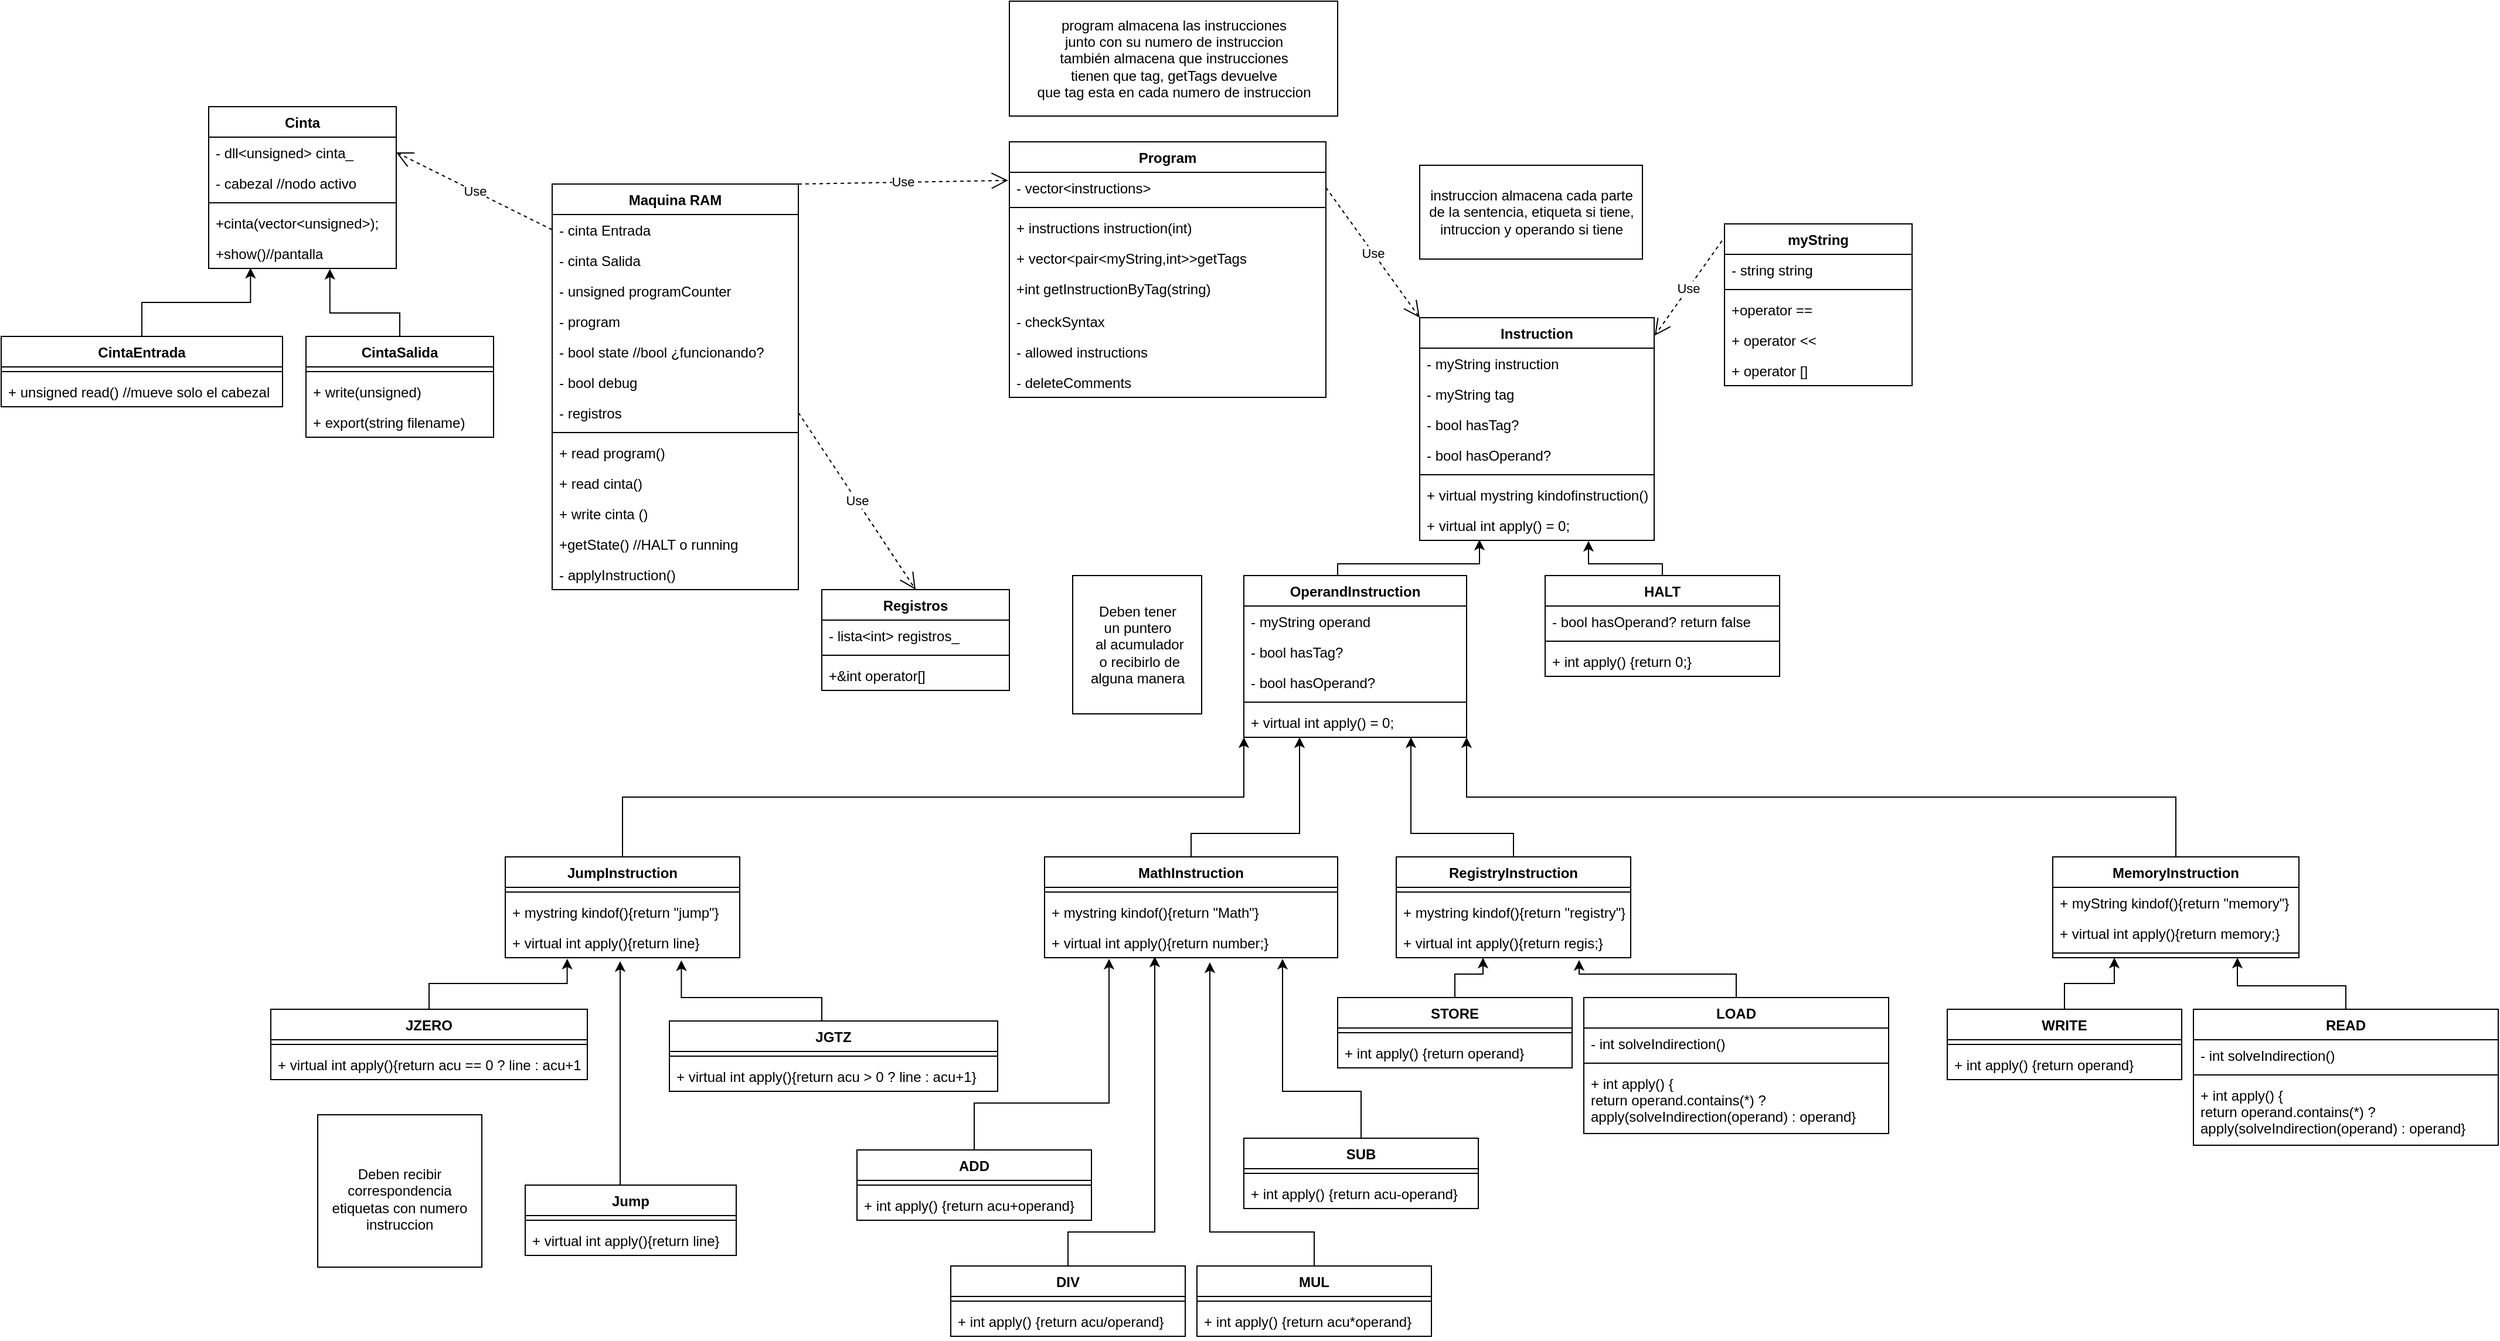 <mxfile version="14.4.4" type="device"><diagram id="VmJ-v1VBQFGE7ESYJgZe" name="Page-1"><mxGraphModel dx="2249" dy="762" grid="1" gridSize="10" guides="1" tooltips="1" connect="1" arrows="1" fold="1" page="1" pageScale="1" pageWidth="827" pageHeight="1169" math="0" shadow="0"><root><mxCell id="0"/><mxCell id="1" parent="0"/><mxCell id="ZTq84ojegTMUsl_GSuTf-1" value="Cinta" style="swimlane;fontStyle=1;align=center;verticalAlign=top;childLayout=stackLayout;horizontal=1;startSize=26;horizontalStack=0;resizeParent=1;resizeParentMax=0;resizeLast=0;collapsible=1;marginBottom=0;" parent="1" vertex="1"><mxGeometry x="-513" y="180" width="160" height="138" as="geometry"/></mxCell><mxCell id="ZTq84ojegTMUsl_GSuTf-2" value="- dll&lt;unsigned&gt; cinta_" style="text;strokeColor=none;fillColor=none;align=left;verticalAlign=top;spacingLeft=4;spacingRight=4;overflow=hidden;rotatable=0;points=[[0,0.5],[1,0.5]];portConstraint=eastwest;" parent="ZTq84ojegTMUsl_GSuTf-1" vertex="1"><mxGeometry y="26" width="160" height="26" as="geometry"/></mxCell><mxCell id="68MDmbTXKNe64ajAOHXz-11" value="- cabezal //nodo activo" style="text;strokeColor=none;fillColor=none;align=left;verticalAlign=top;spacingLeft=4;spacingRight=4;overflow=hidden;rotatable=0;points=[[0,0.5],[1,0.5]];portConstraint=eastwest;" parent="ZTq84ojegTMUsl_GSuTf-1" vertex="1"><mxGeometry y="52" width="160" height="26" as="geometry"/></mxCell><mxCell id="ZTq84ojegTMUsl_GSuTf-3" value="" style="line;strokeWidth=1;fillColor=none;align=left;verticalAlign=middle;spacingTop=-1;spacingLeft=3;spacingRight=3;rotatable=0;labelPosition=right;points=[];portConstraint=eastwest;" parent="ZTq84ojegTMUsl_GSuTf-1" vertex="1"><mxGeometry y="78" width="160" height="8" as="geometry"/></mxCell><mxCell id="ZTq84ojegTMUsl_GSuTf-4" value="+cinta(vector&lt;unsigned&gt;);" style="text;strokeColor=none;fillColor=none;align=left;verticalAlign=top;spacingLeft=4;spacingRight=4;overflow=hidden;rotatable=0;points=[[0,0.5],[1,0.5]];portConstraint=eastwest;" parent="ZTq84ojegTMUsl_GSuTf-1" vertex="1"><mxGeometry y="86" width="160" height="26" as="geometry"/></mxCell><mxCell id="68MDmbTXKNe64ajAOHXz-12" value="+show()//pantalla" style="text;strokeColor=none;fillColor=none;align=left;verticalAlign=top;spacingLeft=4;spacingRight=4;overflow=hidden;rotatable=0;points=[[0,0.5],[1,0.5]];portConstraint=eastwest;fontStyle=0" parent="ZTq84ojegTMUsl_GSuTf-1" vertex="1"><mxGeometry y="112" width="160" height="26" as="geometry"/></mxCell><mxCell id="ZTq84ojegTMUsl_GSuTf-5" value="Maquina RAM" style="swimlane;fontStyle=1;align=center;verticalAlign=top;childLayout=stackLayout;horizontal=1;startSize=26;horizontalStack=0;resizeParent=1;resizeParentMax=0;resizeLast=0;collapsible=1;marginBottom=0;" parent="1" vertex="1"><mxGeometry x="-220" y="246" width="210" height="346" as="geometry"/></mxCell><mxCell id="ZTq84ojegTMUsl_GSuTf-6" value="- cinta Entrada" style="text;strokeColor=none;fillColor=none;align=left;verticalAlign=top;spacingLeft=4;spacingRight=4;overflow=hidden;rotatable=0;points=[[0,0.5],[1,0.5]];portConstraint=eastwest;" parent="ZTq84ojegTMUsl_GSuTf-5" vertex="1"><mxGeometry y="26" width="210" height="26" as="geometry"/></mxCell><mxCell id="ZTq84ojegTMUsl_GSuTf-24" value="- cinta Salida" style="text;strokeColor=none;fillColor=none;align=left;verticalAlign=top;spacingLeft=4;spacingRight=4;overflow=hidden;rotatable=0;points=[[0,0.5],[1,0.5]];portConstraint=eastwest;" parent="ZTq84ojegTMUsl_GSuTf-5" vertex="1"><mxGeometry y="52" width="210" height="26" as="geometry"/></mxCell><mxCell id="ZTq84ojegTMUsl_GSuTf-23" value="- unsigned programCounter" style="text;strokeColor=none;fillColor=none;align=left;verticalAlign=top;spacingLeft=4;spacingRight=4;overflow=hidden;rotatable=0;points=[[0,0.5],[1,0.5]];portConstraint=eastwest;" parent="ZTq84ojegTMUsl_GSuTf-5" vertex="1"><mxGeometry y="78" width="210" height="26" as="geometry"/></mxCell><mxCell id="ZTq84ojegTMUsl_GSuTf-58" value="- program" style="text;strokeColor=none;fillColor=none;align=left;verticalAlign=top;spacingLeft=4;spacingRight=4;overflow=hidden;rotatable=0;points=[[0,0.5],[1,0.5]];portConstraint=eastwest;" parent="ZTq84ojegTMUsl_GSuTf-5" vertex="1"><mxGeometry y="104" width="210" height="26" as="geometry"/></mxCell><mxCell id="ZTq84ojegTMUsl_GSuTf-25" value="- bool state //bool ¿funcionando?" style="text;strokeColor=none;fillColor=none;align=left;verticalAlign=top;spacingLeft=4;spacingRight=4;overflow=hidden;rotatable=0;points=[[0,0.5],[1,0.5]];portConstraint=eastwest;" parent="ZTq84ojegTMUsl_GSuTf-5" vertex="1"><mxGeometry y="130" width="210" height="26" as="geometry"/></mxCell><mxCell id="ZTq84ojegTMUsl_GSuTf-62" value="- bool debug" style="text;strokeColor=none;fillColor=none;align=left;verticalAlign=top;spacingLeft=4;spacingRight=4;overflow=hidden;rotatable=0;points=[[0,0.5],[1,0.5]];portConstraint=eastwest;" parent="ZTq84ojegTMUsl_GSuTf-5" vertex="1"><mxGeometry y="156" width="210" height="26" as="geometry"/></mxCell><mxCell id="ZTq84ojegTMUsl_GSuTf-64" value="- registros" style="text;strokeColor=none;fillColor=none;align=left;verticalAlign=top;spacingLeft=4;spacingRight=4;overflow=hidden;rotatable=0;points=[[0,0.5],[1,0.5]];portConstraint=eastwest;" parent="ZTq84ojegTMUsl_GSuTf-5" vertex="1"><mxGeometry y="182" width="210" height="26" as="geometry"/></mxCell><mxCell id="ZTq84ojegTMUsl_GSuTf-7" value="" style="line;strokeWidth=1;fillColor=none;align=left;verticalAlign=middle;spacingTop=-1;spacingLeft=3;spacingRight=3;rotatable=0;labelPosition=right;points=[];portConstraint=eastwest;" parent="ZTq84ojegTMUsl_GSuTf-5" vertex="1"><mxGeometry y="208" width="210" height="8" as="geometry"/></mxCell><mxCell id="ZTq84ojegTMUsl_GSuTf-8" value="+ read program()" style="text;strokeColor=none;fillColor=none;align=left;verticalAlign=top;spacingLeft=4;spacingRight=4;overflow=hidden;rotatable=0;points=[[0,0.5],[1,0.5]];portConstraint=eastwest;" parent="ZTq84ojegTMUsl_GSuTf-5" vertex="1"><mxGeometry y="216" width="210" height="26" as="geometry"/></mxCell><mxCell id="ZTq84ojegTMUsl_GSuTf-60" value="+ read cinta()" style="text;strokeColor=none;fillColor=none;align=left;verticalAlign=top;spacingLeft=4;spacingRight=4;overflow=hidden;rotatable=0;points=[[0,0.5],[1,0.5]];portConstraint=eastwest;" parent="ZTq84ojegTMUsl_GSuTf-5" vertex="1"><mxGeometry y="242" width="210" height="26" as="geometry"/></mxCell><mxCell id="ZTq84ojegTMUsl_GSuTf-59" value="+ write cinta ()" style="text;strokeColor=none;fillColor=none;align=left;verticalAlign=top;spacingLeft=4;spacingRight=4;overflow=hidden;rotatable=0;points=[[0,0.5],[1,0.5]];portConstraint=eastwest;" parent="ZTq84ojegTMUsl_GSuTf-5" vertex="1"><mxGeometry y="268" width="210" height="26" as="geometry"/></mxCell><mxCell id="ZTq84ojegTMUsl_GSuTf-61" value="+getState() //HALT o running" style="text;strokeColor=none;fillColor=none;align=left;verticalAlign=top;spacingLeft=4;spacingRight=4;overflow=hidden;rotatable=0;points=[[0,0.5],[1,0.5]];portConstraint=eastwest;" parent="ZTq84ojegTMUsl_GSuTf-5" vertex="1"><mxGeometry y="294" width="210" height="26" as="geometry"/></mxCell><mxCell id="ZTq84ojegTMUsl_GSuTf-69" value="- applyInstruction()" style="text;strokeColor=none;fillColor=none;align=left;verticalAlign=top;spacingLeft=4;spacingRight=4;overflow=hidden;rotatable=0;points=[[0,0.5],[1,0.5]];portConstraint=eastwest;" parent="ZTq84ojegTMUsl_GSuTf-5" vertex="1"><mxGeometry y="320" width="210" height="26" as="geometry"/></mxCell><mxCell id="ZTq84ojegTMUsl_GSuTf-21" value="Use" style="endArrow=open;endSize=12;dashed=1;html=1;exitX=0;exitY=0.5;exitDx=0;exitDy=0;entryX=1;entryY=0.5;entryDx=0;entryDy=0;" parent="1" source="ZTq84ojegTMUsl_GSuTf-6" target="ZTq84ojegTMUsl_GSuTf-2" edge="1"><mxGeometry width="160" relative="1" as="geometry"><mxPoint x="280" y="240" as="sourcePoint"/><mxPoint x="440" y="240" as="targetPoint"/></mxGeometry></mxCell><mxCell id="ZTq84ojegTMUsl_GSuTf-32" value="Program" style="swimlane;fontStyle=1;align=center;verticalAlign=top;childLayout=stackLayout;horizontal=1;startSize=26;horizontalStack=0;resizeParent=1;resizeParentMax=0;resizeLast=0;collapsible=1;marginBottom=0;" parent="1" vertex="1"><mxGeometry x="170" y="210" width="270" height="218" as="geometry"/></mxCell><mxCell id="ZTq84ojegTMUsl_GSuTf-33" value="- vector&lt;instructions&gt;" style="text;strokeColor=none;fillColor=none;align=left;verticalAlign=top;spacingLeft=4;spacingRight=4;overflow=hidden;rotatable=0;points=[[0,0.5],[1,0.5]];portConstraint=eastwest;" parent="ZTq84ojegTMUsl_GSuTf-32" vertex="1"><mxGeometry y="26" width="270" height="26" as="geometry"/></mxCell><mxCell id="ZTq84ojegTMUsl_GSuTf-34" value="" style="line;strokeWidth=1;fillColor=none;align=left;verticalAlign=middle;spacingTop=-1;spacingLeft=3;spacingRight=3;rotatable=0;labelPosition=right;points=[];portConstraint=eastwest;" parent="ZTq84ojegTMUsl_GSuTf-32" vertex="1"><mxGeometry y="52" width="270" height="8" as="geometry"/></mxCell><mxCell id="ZTq84ojegTMUsl_GSuTf-35" value="+ instructions instruction(int)" style="text;strokeColor=none;fillColor=none;align=left;verticalAlign=top;spacingLeft=4;spacingRight=4;overflow=hidden;rotatable=0;points=[[0,0.5],[1,0.5]];portConstraint=eastwest;" parent="ZTq84ojegTMUsl_GSuTf-32" vertex="1"><mxGeometry y="60" width="270" height="26" as="geometry"/></mxCell><mxCell id="ZTq84ojegTMUsl_GSuTf-50" value="+ vector&lt;pair&lt;myString,int&gt;&gt;getTags" style="text;strokeColor=none;fillColor=none;align=left;verticalAlign=top;spacingLeft=4;spacingRight=4;overflow=hidden;rotatable=0;points=[[0,0.5],[1,0.5]];portConstraint=eastwest;" parent="ZTq84ojegTMUsl_GSuTf-32" vertex="1"><mxGeometry y="86" width="270" height="26" as="geometry"/></mxCell><mxCell id="ZTq84ojegTMUsl_GSuTf-70" value="+int getInstructionByTag(string) " style="text;strokeColor=none;fillColor=none;align=left;verticalAlign=top;spacingLeft=4;spacingRight=4;overflow=hidden;rotatable=0;points=[[0,0.5],[1,0.5]];portConstraint=eastwest;" parent="ZTq84ojegTMUsl_GSuTf-32" vertex="1"><mxGeometry y="112" width="270" height="28" as="geometry"/></mxCell><mxCell id="ZTq84ojegTMUsl_GSuTf-45" value="- checkSyntax" style="text;strokeColor=none;fillColor=none;align=left;verticalAlign=top;spacingLeft=4;spacingRight=4;overflow=hidden;rotatable=0;points=[[0,0.5],[1,0.5]];portConstraint=eastwest;" parent="ZTq84ojegTMUsl_GSuTf-32" vertex="1"><mxGeometry y="140" width="270" height="26" as="geometry"/></mxCell><mxCell id="ZTq84ojegTMUsl_GSuTf-63" value="- allowed instructions" style="text;strokeColor=none;fillColor=none;align=left;verticalAlign=top;spacingLeft=4;spacingRight=4;overflow=hidden;rotatable=0;points=[[0,0.5],[1,0.5]];portConstraint=eastwest;" parent="ZTq84ojegTMUsl_GSuTf-32" vertex="1"><mxGeometry y="166" width="270" height="26" as="geometry"/></mxCell><mxCell id="ZTq84ojegTMUsl_GSuTf-41" value="- deleteComments" style="text;strokeColor=none;fillColor=none;align=left;verticalAlign=top;spacingLeft=4;spacingRight=4;overflow=hidden;rotatable=0;points=[[0,0.5],[1,0.5]];portConstraint=eastwest;" parent="ZTq84ojegTMUsl_GSuTf-32" vertex="1"><mxGeometry y="192" width="270" height="26" as="geometry"/></mxCell><mxCell id="ZTq84ojegTMUsl_GSuTf-40" value="Use" style="endArrow=open;endSize=12;dashed=1;html=1;exitX=1;exitY=0;exitDx=0;exitDy=0;entryX=-0.004;entryY=0.151;entryDx=0;entryDy=0;entryPerimeter=0;" parent="1" source="ZTq84ojegTMUsl_GSuTf-5" target="ZTq84ojegTMUsl_GSuTf-32" edge="1"><mxGeometry width="160" relative="1" as="geometry"><mxPoint x="50" y="250" as="sourcePoint"/><mxPoint x="140" y="143" as="targetPoint"/></mxGeometry></mxCell><mxCell id="ZTq84ojegTMUsl_GSuTf-42" value="Instruction" style="swimlane;fontStyle=1;align=center;verticalAlign=top;childLayout=stackLayout;horizontal=1;startSize=26;horizontalStack=0;resizeParent=1;resizeParentMax=0;resizeLast=0;collapsible=1;marginBottom=0;" parent="1" vertex="1"><mxGeometry x="520" y="360" width="200" height="190" as="geometry"/></mxCell><mxCell id="ZTq84ojegTMUsl_GSuTf-43" value="- myString instruction" style="text;strokeColor=none;fillColor=none;align=left;verticalAlign=top;spacingLeft=4;spacingRight=4;overflow=hidden;rotatable=0;points=[[0,0.5],[1,0.5]];portConstraint=eastwest;" parent="ZTq84ojegTMUsl_GSuTf-42" vertex="1"><mxGeometry y="26" width="200" height="26" as="geometry"/></mxCell><mxCell id="WGZBDSnSI8KB5T8hf3RQ-3" value="- myString tag" style="text;strokeColor=none;fillColor=none;align=left;verticalAlign=top;spacingLeft=4;spacingRight=4;overflow=hidden;rotatable=0;points=[[0,0.5],[1,0.5]];portConstraint=eastwest;" parent="ZTq84ojegTMUsl_GSuTf-42" vertex="1"><mxGeometry y="52" width="200" height="26" as="geometry"/></mxCell><mxCell id="ZTq84ojegTMUsl_GSuTf-46" value="- bool hasTag?" style="text;strokeColor=none;fillColor=none;align=left;verticalAlign=top;spacingLeft=4;spacingRight=4;overflow=hidden;rotatable=0;points=[[0,0.5],[1,0.5]];portConstraint=eastwest;" parent="ZTq84ojegTMUsl_GSuTf-42" vertex="1"><mxGeometry y="78" width="200" height="26" as="geometry"/></mxCell><mxCell id="WGZBDSnSI8KB5T8hf3RQ-1" value="- bool hasOperand?" style="text;strokeColor=none;fillColor=none;align=left;verticalAlign=top;spacingLeft=4;spacingRight=4;overflow=hidden;rotatable=0;points=[[0,0.5],[1,0.5]];portConstraint=eastwest;" parent="ZTq84ojegTMUsl_GSuTf-42" vertex="1"><mxGeometry y="104" width="200" height="26" as="geometry"/></mxCell><mxCell id="ZTq84ojegTMUsl_GSuTf-44" value="" style="line;strokeWidth=1;fillColor=none;align=left;verticalAlign=middle;spacingTop=-1;spacingLeft=3;spacingRight=3;rotatable=0;labelPosition=right;points=[];portConstraint=eastwest;" parent="ZTq84ojegTMUsl_GSuTf-42" vertex="1"><mxGeometry y="130" width="200" height="8" as="geometry"/></mxCell><mxCell id="gRo3ffaqhTChz26sg7a2-43" value="+ virtual mystring kindofinstruction() = 0;" style="text;strokeColor=none;fillColor=none;align=left;verticalAlign=top;spacingLeft=4;spacingRight=4;overflow=hidden;rotatable=0;points=[[0,0.5],[1,0.5]];portConstraint=eastwest;" parent="ZTq84ojegTMUsl_GSuTf-42" vertex="1"><mxGeometry y="138" width="200" height="26" as="geometry"/></mxCell><mxCell id="gRo3ffaqhTChz26sg7a2-68" value="+ virtual int apply() = 0;" style="text;strokeColor=none;fillColor=none;align=left;verticalAlign=top;spacingLeft=4;spacingRight=4;overflow=hidden;rotatable=0;points=[[0,0.5],[1,0.5]];portConstraint=eastwest;" parent="ZTq84ojegTMUsl_GSuTf-42" vertex="1"><mxGeometry y="164" width="200" height="26" as="geometry"/></mxCell><mxCell id="ZTq84ojegTMUsl_GSuTf-49" value="&lt;div&gt;instruccion almacena cada parte&lt;/div&gt;&lt;div&gt;de la sentencia, etiqueta si tiene,&lt;/div&gt;&lt;div&gt;intruccion y operando si tiene&lt;/div&gt;" style="html=1;" parent="1" vertex="1"><mxGeometry x="520" y="230" width="190" height="80" as="geometry"/></mxCell><mxCell id="ZTq84ojegTMUsl_GSuTf-51" value="myString" style="swimlane;fontStyle=1;align=center;verticalAlign=top;childLayout=stackLayout;horizontal=1;startSize=26;horizontalStack=0;resizeParent=1;resizeParentMax=0;resizeLast=0;collapsible=1;marginBottom=0;" parent="1" vertex="1"><mxGeometry x="780" y="280" width="160" height="138" as="geometry"/></mxCell><mxCell id="ZTq84ojegTMUsl_GSuTf-52" value="- string string" style="text;strokeColor=none;fillColor=none;align=left;verticalAlign=top;spacingLeft=4;spacingRight=4;overflow=hidden;rotatable=0;points=[[0,0.5],[1,0.5]];portConstraint=eastwest;" parent="ZTq84ojegTMUsl_GSuTf-51" vertex="1"><mxGeometry y="26" width="160" height="26" as="geometry"/></mxCell><mxCell id="ZTq84ojegTMUsl_GSuTf-53" value="" style="line;strokeWidth=1;fillColor=none;align=left;verticalAlign=middle;spacingTop=-1;spacingLeft=3;spacingRight=3;rotatable=0;labelPosition=right;points=[];portConstraint=eastwest;" parent="ZTq84ojegTMUsl_GSuTf-51" vertex="1"><mxGeometry y="52" width="160" height="8" as="geometry"/></mxCell><mxCell id="ZTq84ojegTMUsl_GSuTf-54" value="+operator == " style="text;strokeColor=none;fillColor=none;align=left;verticalAlign=top;spacingLeft=4;spacingRight=4;overflow=hidden;rotatable=0;points=[[0,0.5],[1,0.5]];portConstraint=eastwest;" parent="ZTq84ojegTMUsl_GSuTf-51" vertex="1"><mxGeometry y="60" width="160" height="26" as="geometry"/></mxCell><mxCell id="ZTq84ojegTMUsl_GSuTf-57" value="+ operator &lt;&lt;" style="text;strokeColor=none;fillColor=none;align=left;verticalAlign=top;spacingLeft=4;spacingRight=4;overflow=hidden;rotatable=0;points=[[0,0.5],[1,0.5]];portConstraint=eastwest;" parent="ZTq84ojegTMUsl_GSuTf-51" vertex="1"><mxGeometry y="86" width="160" height="26" as="geometry"/></mxCell><mxCell id="ZTq84ojegTMUsl_GSuTf-56" value="+ operator []" style="text;strokeColor=none;fillColor=none;align=left;verticalAlign=top;spacingLeft=4;spacingRight=4;overflow=hidden;rotatable=0;points=[[0,0.5],[1,0.5]];portConstraint=eastwest;" parent="ZTq84ojegTMUsl_GSuTf-51" vertex="1"><mxGeometry y="112" width="160" height="26" as="geometry"/></mxCell><mxCell id="ZTq84ojegTMUsl_GSuTf-55" value="&lt;div&gt;program almacena las instrucciones&lt;/div&gt;&lt;div&gt;junto con su numero de instruccion&lt;/div&gt;&lt;div&gt;también almacena que instrucciones&lt;/div&gt;&lt;div&gt;tienen que tag, getTags devuelve&lt;/div&gt;&lt;div&gt;que tag esta en cada numero de instruccion&lt;/div&gt;" style="html=1;" parent="1" vertex="1"><mxGeometry x="170" y="90" width="280" height="98" as="geometry"/></mxCell><mxCell id="ZTq84ojegTMUsl_GSuTf-47" value="Use" style="endArrow=open;endSize=12;dashed=1;html=1;exitX=1;exitY=0.5;exitDx=0;exitDy=0;entryX=0;entryY=0;entryDx=0;entryDy=0;" parent="1" source="ZTq84ojegTMUsl_GSuTf-33" target="ZTq84ojegTMUsl_GSuTf-42" edge="1"><mxGeometry width="160" relative="1" as="geometry"><mxPoint x="90" y="250" as="sourcePoint"/><mxPoint x="249.08" y="216.912" as="targetPoint"/></mxGeometry></mxCell><mxCell id="68MDmbTXKNe64ajAOHXz-9" style="edgeStyle=orthogonalEdgeStyle;rounded=0;orthogonalLoop=1;jettySize=auto;html=1;exitX=0.5;exitY=0;exitDx=0;exitDy=0;entryX=0.223;entryY=0.98;entryDx=0;entryDy=0;entryPerimeter=0;" parent="1" source="68MDmbTXKNe64ajAOHXz-1" target="68MDmbTXKNe64ajAOHXz-12" edge="1"><mxGeometry relative="1" as="geometry"/></mxCell><mxCell id="68MDmbTXKNe64ajAOHXz-1" value="CintaEntrada" style="swimlane;fontStyle=1;align=center;verticalAlign=top;childLayout=stackLayout;horizontal=1;startSize=26;horizontalStack=0;resizeParent=1;resizeParentMax=0;resizeLast=0;collapsible=1;marginBottom=0;" parent="1" vertex="1"><mxGeometry x="-690" y="376" width="240" height="60" as="geometry"/></mxCell><mxCell id="68MDmbTXKNe64ajAOHXz-3" value="" style="line;strokeWidth=1;fillColor=none;align=left;verticalAlign=middle;spacingTop=-1;spacingLeft=3;spacingRight=3;rotatable=0;labelPosition=right;points=[];portConstraint=eastwest;" parent="68MDmbTXKNe64ajAOHXz-1" vertex="1"><mxGeometry y="26" width="240" height="8" as="geometry"/></mxCell><mxCell id="68MDmbTXKNe64ajAOHXz-4" value="+ unsigned read() //mueve solo el cabezal" style="text;strokeColor=none;fillColor=none;align=left;verticalAlign=top;spacingLeft=4;spacingRight=4;overflow=hidden;rotatable=0;points=[[0,0.5],[1,0.5]];portConstraint=eastwest;" parent="68MDmbTXKNe64ajAOHXz-1" vertex="1"><mxGeometry y="34" width="240" height="26" as="geometry"/></mxCell><mxCell id="68MDmbTXKNe64ajAOHXz-10" style="edgeStyle=orthogonalEdgeStyle;rounded=0;orthogonalLoop=1;jettySize=auto;html=1;exitX=0.5;exitY=0;exitDx=0;exitDy=0;entryX=0.646;entryY=1.016;entryDx=0;entryDy=0;entryPerimeter=0;" parent="1" source="68MDmbTXKNe64ajAOHXz-5" target="68MDmbTXKNe64ajAOHXz-12" edge="1"><mxGeometry relative="1" as="geometry"><Array as="points"><mxPoint x="-350" y="356"/><mxPoint x="-410" y="356"/></Array></mxGeometry></mxCell><mxCell id="68MDmbTXKNe64ajAOHXz-5" value="CintaSalida" style="swimlane;fontStyle=1;align=center;verticalAlign=top;childLayout=stackLayout;horizontal=1;startSize=26;horizontalStack=0;resizeParent=1;resizeParentMax=0;resizeLast=0;collapsible=1;marginBottom=0;" parent="1" vertex="1"><mxGeometry x="-430" y="376" width="160" height="86" as="geometry"/></mxCell><mxCell id="68MDmbTXKNe64ajAOHXz-7" value="" style="line;strokeWidth=1;fillColor=none;align=left;verticalAlign=middle;spacingTop=-1;spacingLeft=3;spacingRight=3;rotatable=0;labelPosition=right;points=[];portConstraint=eastwest;" parent="68MDmbTXKNe64ajAOHXz-5" vertex="1"><mxGeometry y="26" width="160" height="8" as="geometry"/></mxCell><mxCell id="68MDmbTXKNe64ajAOHXz-8" value="+ write(unsigned)" style="text;strokeColor=none;fillColor=none;align=left;verticalAlign=top;spacingLeft=4;spacingRight=4;overflow=hidden;rotatable=0;points=[[0,0.5],[1,0.5]];portConstraint=eastwest;" parent="68MDmbTXKNe64ajAOHXz-5" vertex="1"><mxGeometry y="34" width="160" height="26" as="geometry"/></mxCell><mxCell id="68MDmbTXKNe64ajAOHXz-13" value="+ export(string filename)" style="text;strokeColor=none;fillColor=none;align=left;verticalAlign=top;spacingLeft=4;spacingRight=4;overflow=hidden;rotatable=0;points=[[0,0.5],[1,0.5]];portConstraint=eastwest;" parent="68MDmbTXKNe64ajAOHXz-5" vertex="1"><mxGeometry y="60" width="160" height="26" as="geometry"/></mxCell><mxCell id="8oHFI9Z7iePNjF9KA-p6-1" value="Use" style="endArrow=open;endSize=12;dashed=1;html=1;exitX=-0.013;exitY=0.104;exitDx=0;exitDy=0;entryX=1.002;entryY=0.081;entryDx=0;entryDy=0;entryPerimeter=0;exitPerimeter=0;" parent="1" source="ZTq84ojegTMUsl_GSuTf-51" target="ZTq84ojegTMUsl_GSuTf-42" edge="1"><mxGeometry width="160" relative="1" as="geometry"><mxPoint x="450" y="259" as="sourcePoint"/><mxPoint x="510" y="328" as="targetPoint"/><Array as="points"/></mxGeometry></mxCell><mxCell id="lWz-vy9I8ejoR460cXbV-1" value="Registros" style="swimlane;fontStyle=1;align=center;verticalAlign=top;childLayout=stackLayout;horizontal=1;startSize=26;horizontalStack=0;resizeParent=1;resizeParentMax=0;resizeLast=0;collapsible=1;marginBottom=0;" parent="1" vertex="1"><mxGeometry x="10" y="592" width="160" height="86" as="geometry"/></mxCell><mxCell id="lWz-vy9I8ejoR460cXbV-2" value="- lista&lt;int&gt; registros_" style="text;strokeColor=none;fillColor=none;align=left;verticalAlign=top;spacingLeft=4;spacingRight=4;overflow=hidden;rotatable=0;points=[[0,0.5],[1,0.5]];portConstraint=eastwest;" parent="lWz-vy9I8ejoR460cXbV-1" vertex="1"><mxGeometry y="26" width="160" height="26" as="geometry"/></mxCell><mxCell id="lWz-vy9I8ejoR460cXbV-3" value="" style="line;strokeWidth=1;fillColor=none;align=left;verticalAlign=middle;spacingTop=-1;spacingLeft=3;spacingRight=3;rotatable=0;labelPosition=right;points=[];portConstraint=eastwest;" parent="lWz-vy9I8ejoR460cXbV-1" vertex="1"><mxGeometry y="52" width="160" height="8" as="geometry"/></mxCell><mxCell id="lWz-vy9I8ejoR460cXbV-4" value="+&amp;int operator[]" style="text;strokeColor=none;fillColor=none;align=left;verticalAlign=top;spacingLeft=4;spacingRight=4;overflow=hidden;rotatable=0;points=[[0,0.5],[1,0.5]];portConstraint=eastwest;" parent="lWz-vy9I8ejoR460cXbV-1" vertex="1"><mxGeometry y="60" width="160" height="26" as="geometry"/></mxCell><mxCell id="lWz-vy9I8ejoR460cXbV-5" value="Use" style="endArrow=open;endSize=12;dashed=1;html=1;exitX=1;exitY=0.5;exitDx=0;exitDy=0;entryX=0.5;entryY=0;entryDx=0;entryDy=0;" parent="1" source="ZTq84ojegTMUsl_GSuTf-64" target="lWz-vy9I8ejoR460cXbV-1" edge="1"><mxGeometry width="160" relative="1" as="geometry"><mxPoint x="100" y="256" as="sourcePoint"/><mxPoint x="178.92" y="252.918" as="targetPoint"/></mxGeometry></mxCell><mxCell id="gRo3ffaqhTChz26sg7a2-46" style="edgeStyle=orthogonalEdgeStyle;rounded=0;orthogonalLoop=1;jettySize=auto;html=1;exitX=0.5;exitY=0;exitDx=0;exitDy=0;entryX=0;entryY=1;entryDx=0;entryDy=0;" parent="1" source="gRo3ffaqhTChz26sg7a2-1" target="gRo3ffaqhTChz26sg7a2-8" edge="1"><mxGeometry relative="1" as="geometry"/></mxCell><mxCell id="gRo3ffaqhTChz26sg7a2-1" value="JumpInstruction" style="swimlane;fontStyle=1;align=center;verticalAlign=top;childLayout=stackLayout;horizontal=1;startSize=26;horizontalStack=0;resizeParent=1;resizeParentMax=0;resizeLast=0;collapsible=1;marginBottom=0;" parent="1" vertex="1"><mxGeometry x="-260" y="820" width="200" height="86" as="geometry"/></mxCell><mxCell id="gRo3ffaqhTChz26sg7a2-7" value="" style="line;strokeWidth=1;fillColor=none;align=left;verticalAlign=middle;spacingTop=-1;spacingLeft=3;spacingRight=3;rotatable=0;labelPosition=right;points=[];portConstraint=eastwest;" parent="gRo3ffaqhTChz26sg7a2-1" vertex="1"><mxGeometry y="26" width="200" height="8" as="geometry"/></mxCell><mxCell id="gRo3ffaqhTChz26sg7a2-66" value="+ mystring kindof(){return &quot;jump&quot;}" style="text;strokeColor=none;fillColor=none;align=left;verticalAlign=top;spacingLeft=4;spacingRight=4;overflow=hidden;rotatable=0;points=[[0,0.5],[1,0.5]];portConstraint=eastwest;" parent="gRo3ffaqhTChz26sg7a2-1" vertex="1"><mxGeometry y="34" width="200" height="26" as="geometry"/></mxCell><mxCell id="gRo3ffaqhTChz26sg7a2-52" value="+ virtual int apply(){return line}" style="text;strokeColor=none;fillColor=none;align=left;verticalAlign=top;spacingLeft=4;spacingRight=4;overflow=hidden;rotatable=0;points=[[0,0.5],[1,0.5]];portConstraint=eastwest;" parent="gRo3ffaqhTChz26sg7a2-1" vertex="1"><mxGeometry y="60" width="200" height="26" as="geometry"/></mxCell><mxCell id="gRo3ffaqhTChz26sg7a2-44" style="edgeStyle=orthogonalEdgeStyle;rounded=0;orthogonalLoop=1;jettySize=auto;html=1;exitX=0.5;exitY=0;exitDx=0;exitDy=0;entryX=0.255;entryY=0.977;entryDx=0;entryDy=0;entryPerimeter=0;" parent="1" source="gRo3ffaqhTChz26sg7a2-8" target="gRo3ffaqhTChz26sg7a2-68" edge="1"><mxGeometry relative="1" as="geometry"><Array as="points"><mxPoint x="450" y="570"/><mxPoint x="571" y="570"/></Array></mxGeometry></mxCell><mxCell id="gRo3ffaqhTChz26sg7a2-8" value="OperandInstruction" style="swimlane;fontStyle=1;align=center;verticalAlign=top;childLayout=stackLayout;horizontal=1;startSize=26;horizontalStack=0;resizeParent=1;resizeParentMax=0;resizeLast=0;collapsible=1;marginBottom=0;" parent="1" vertex="1"><mxGeometry x="370" y="580" width="190" height="138" as="geometry"/></mxCell><mxCell id="gRo3ffaqhTChz26sg7a2-10" value="- myString operand" style="text;strokeColor=none;fillColor=none;align=left;verticalAlign=top;spacingLeft=4;spacingRight=4;overflow=hidden;rotatable=0;points=[[0,0.5],[1,0.5]];portConstraint=eastwest;" parent="gRo3ffaqhTChz26sg7a2-8" vertex="1"><mxGeometry y="26" width="190" height="26" as="geometry"/></mxCell><mxCell id="gRo3ffaqhTChz26sg7a2-12" value="- bool hasTag?" style="text;strokeColor=none;fillColor=none;align=left;verticalAlign=top;spacingLeft=4;spacingRight=4;overflow=hidden;rotatable=0;points=[[0,0.5],[1,0.5]];portConstraint=eastwest;" parent="gRo3ffaqhTChz26sg7a2-8" vertex="1"><mxGeometry y="52" width="190" height="26" as="geometry"/></mxCell><mxCell id="gRo3ffaqhTChz26sg7a2-13" value="- bool hasOperand?" style="text;strokeColor=none;fillColor=none;align=left;verticalAlign=top;spacingLeft=4;spacingRight=4;overflow=hidden;rotatable=0;points=[[0,0.5],[1,0.5]];portConstraint=eastwest;" parent="gRo3ffaqhTChz26sg7a2-8" vertex="1"><mxGeometry y="78" width="190" height="26" as="geometry"/></mxCell><mxCell id="gRo3ffaqhTChz26sg7a2-14" value="" style="line;strokeWidth=1;fillColor=none;align=left;verticalAlign=middle;spacingTop=-1;spacingLeft=3;spacingRight=3;rotatable=0;labelPosition=right;points=[];portConstraint=eastwest;" parent="gRo3ffaqhTChz26sg7a2-8" vertex="1"><mxGeometry y="104" width="190" height="8" as="geometry"/></mxCell><mxCell id="gRo3ffaqhTChz26sg7a2-51" value="+ virtual int apply() = 0;" style="text;strokeColor=none;fillColor=none;align=left;verticalAlign=top;spacingLeft=4;spacingRight=4;overflow=hidden;rotatable=0;points=[[0,0.5],[1,0.5]];portConstraint=eastwest;" parent="gRo3ffaqhTChz26sg7a2-8" vertex="1"><mxGeometry y="112" width="190" height="26" as="geometry"/></mxCell><mxCell id="gRo3ffaqhTChz26sg7a2-45" style="edgeStyle=orthogonalEdgeStyle;rounded=0;orthogonalLoop=1;jettySize=auto;html=1;exitX=0.5;exitY=0;exitDx=0;exitDy=0;entryX=0.72;entryY=1.019;entryDx=0;entryDy=0;entryPerimeter=0;" parent="1" source="gRo3ffaqhTChz26sg7a2-15" target="gRo3ffaqhTChz26sg7a2-68" edge="1"><mxGeometry relative="1" as="geometry"><Array as="points"><mxPoint x="727" y="570"/><mxPoint x="664" y="570"/></Array></mxGeometry></mxCell><mxCell id="gRo3ffaqhTChz26sg7a2-15" value="HALT" style="swimlane;fontStyle=1;align=center;verticalAlign=top;childLayout=stackLayout;horizontal=1;startSize=26;horizontalStack=0;resizeParent=1;resizeParentMax=0;resizeLast=0;collapsible=1;marginBottom=0;" parent="1" vertex="1"><mxGeometry x="627" y="580" width="200" height="86" as="geometry"/></mxCell><mxCell id="gRo3ffaqhTChz26sg7a2-20" value="- bool hasOperand? return false" style="text;strokeColor=none;fillColor=none;align=left;verticalAlign=top;spacingLeft=4;spacingRight=4;overflow=hidden;rotatable=0;points=[[0,0.5],[1,0.5]];portConstraint=eastwest;" parent="gRo3ffaqhTChz26sg7a2-15" vertex="1"><mxGeometry y="26" width="200" height="26" as="geometry"/></mxCell><mxCell id="gRo3ffaqhTChz26sg7a2-21" value="" style="line;strokeWidth=1;fillColor=none;align=left;verticalAlign=middle;spacingTop=-1;spacingLeft=3;spacingRight=3;rotatable=0;labelPosition=right;points=[];portConstraint=eastwest;" parent="gRo3ffaqhTChz26sg7a2-15" vertex="1"><mxGeometry y="52" width="200" height="8" as="geometry"/></mxCell><mxCell id="gRo3ffaqhTChz26sg7a2-50" value="+ int apply() {return 0;}" style="text;strokeColor=none;fillColor=none;align=left;verticalAlign=top;spacingLeft=4;spacingRight=4;overflow=hidden;rotatable=0;points=[[0,0.5],[1,0.5]];portConstraint=eastwest;" parent="gRo3ffaqhTChz26sg7a2-15" vertex="1"><mxGeometry y="60" width="200" height="26" as="geometry"/></mxCell><mxCell id="gRo3ffaqhTChz26sg7a2-47" style="edgeStyle=orthogonalEdgeStyle;rounded=0;orthogonalLoop=1;jettySize=auto;html=1;exitX=0.5;exitY=0;exitDx=0;exitDy=0;entryX=0.25;entryY=1;entryDx=0;entryDy=0;" parent="1" source="gRo3ffaqhTChz26sg7a2-22" target="gRo3ffaqhTChz26sg7a2-8" edge="1"><mxGeometry relative="1" as="geometry"><Array as="points"><mxPoint x="370" y="800"/><mxPoint x="410" y="800"/></Array></mxGeometry></mxCell><mxCell id="gRo3ffaqhTChz26sg7a2-22" value="MathInstruction" style="swimlane;fontStyle=1;align=center;verticalAlign=top;childLayout=stackLayout;horizontal=1;startSize=26;horizontalStack=0;resizeParent=1;resizeParentMax=0;resizeLast=0;collapsible=1;marginBottom=0;" parent="1" vertex="1"><mxGeometry x="200" y="820" width="250" height="86" as="geometry"/></mxCell><mxCell id="gRo3ffaqhTChz26sg7a2-28" value="" style="line;strokeWidth=1;fillColor=none;align=left;verticalAlign=middle;spacingTop=-1;spacingLeft=3;spacingRight=3;rotatable=0;labelPosition=right;points=[];portConstraint=eastwest;" parent="gRo3ffaqhTChz26sg7a2-22" vertex="1"><mxGeometry y="26" width="250" height="8" as="geometry"/></mxCell><mxCell id="gRo3ffaqhTChz26sg7a2-69" value="+ mystring kindof(){return &quot;Math&quot;}" style="text;strokeColor=none;fillColor=none;align=left;verticalAlign=top;spacingLeft=4;spacingRight=4;overflow=hidden;rotatable=0;points=[[0,0.5],[1,0.5]];portConstraint=eastwest;" parent="gRo3ffaqhTChz26sg7a2-22" vertex="1"><mxGeometry y="34" width="250" height="26" as="geometry"/></mxCell><mxCell id="gRo3ffaqhTChz26sg7a2-86" value="+ virtual int apply(){return number;}" style="text;strokeColor=none;fillColor=none;align=left;verticalAlign=top;spacingLeft=4;spacingRight=4;overflow=hidden;rotatable=0;points=[[0,0.5],[1,0.5]];portConstraint=eastwest;" parent="gRo3ffaqhTChz26sg7a2-22" vertex="1"><mxGeometry y="60" width="250" height="26" as="geometry"/></mxCell><mxCell id="gRo3ffaqhTChz26sg7a2-48" style="edgeStyle=orthogonalEdgeStyle;rounded=0;orthogonalLoop=1;jettySize=auto;html=1;exitX=0.5;exitY=0;exitDx=0;exitDy=0;entryX=0.75;entryY=1;entryDx=0;entryDy=0;" parent="1" source="gRo3ffaqhTChz26sg7a2-29" target="gRo3ffaqhTChz26sg7a2-8" edge="1"><mxGeometry relative="1" as="geometry"><Array as="points"><mxPoint x="600" y="800"/><mxPoint x="513" y="800"/></Array></mxGeometry></mxCell><mxCell id="gRo3ffaqhTChz26sg7a2-29" value="RegistryInstruction" style="swimlane;fontStyle=1;align=center;verticalAlign=top;childLayout=stackLayout;horizontal=1;startSize=26;horizontalStack=0;resizeParent=1;resizeParentMax=0;resizeLast=0;collapsible=1;marginBottom=0;" parent="1" vertex="1"><mxGeometry x="500" y="820" width="200" height="86" as="geometry"/></mxCell><mxCell id="gRo3ffaqhTChz26sg7a2-35" value="" style="line;strokeWidth=1;fillColor=none;align=left;verticalAlign=middle;spacingTop=-1;spacingLeft=3;spacingRight=3;rotatable=0;labelPosition=right;points=[];portConstraint=eastwest;" parent="gRo3ffaqhTChz26sg7a2-29" vertex="1"><mxGeometry y="26" width="200" height="8" as="geometry"/></mxCell><mxCell id="gRo3ffaqhTChz26sg7a2-101" value="+ mystring kindof(){return &quot;registry&quot;}" style="text;strokeColor=none;fillColor=none;align=left;verticalAlign=top;spacingLeft=4;spacingRight=4;overflow=hidden;rotatable=0;points=[[0,0.5],[1,0.5]];portConstraint=eastwest;" parent="gRo3ffaqhTChz26sg7a2-29" vertex="1"><mxGeometry y="34" width="200" height="26" as="geometry"/></mxCell><mxCell id="gRo3ffaqhTChz26sg7a2-102" value="+ virtual int apply(){return regis;}" style="text;strokeColor=none;fillColor=none;align=left;verticalAlign=top;spacingLeft=4;spacingRight=4;overflow=hidden;rotatable=0;points=[[0,0.5],[1,0.5]];portConstraint=eastwest;" parent="gRo3ffaqhTChz26sg7a2-29" vertex="1"><mxGeometry y="60" width="200" height="26" as="geometry"/></mxCell><mxCell id="gRo3ffaqhTChz26sg7a2-49" style="edgeStyle=orthogonalEdgeStyle;rounded=0;orthogonalLoop=1;jettySize=auto;html=1;exitX=0.5;exitY=0;exitDx=0;exitDy=0;entryX=1;entryY=1;entryDx=0;entryDy=0;" parent="1" source="gRo3ffaqhTChz26sg7a2-36" target="gRo3ffaqhTChz26sg7a2-8" edge="1"><mxGeometry relative="1" as="geometry"/></mxCell><mxCell id="gRo3ffaqhTChz26sg7a2-36" value="MemoryInstruction" style="swimlane;fontStyle=1;align=center;verticalAlign=top;childLayout=stackLayout;horizontal=1;startSize=26;horizontalStack=0;resizeParent=1;resizeParentMax=0;resizeLast=0;collapsible=1;marginBottom=0;" parent="1" vertex="1"><mxGeometry x="1060" y="820" width="210" height="86" as="geometry"/></mxCell><mxCell id="gRo3ffaqhTChz26sg7a2-40" value="+ myString kindof(){return &quot;memory&quot;}" style="text;strokeColor=none;fillColor=none;align=left;verticalAlign=top;spacingLeft=4;spacingRight=4;overflow=hidden;rotatable=0;points=[[0,0.5],[1,0.5]];portConstraint=eastwest;" parent="gRo3ffaqhTChz26sg7a2-36" vertex="1"><mxGeometry y="26" width="210" height="26" as="geometry"/></mxCell><mxCell id="gRo3ffaqhTChz26sg7a2-41" value="+ virtual int apply(){return memory;}" style="text;strokeColor=none;fillColor=none;align=left;verticalAlign=top;spacingLeft=4;spacingRight=4;overflow=hidden;rotatable=0;points=[[0,0.5],[1,0.5]];portConstraint=eastwest;" parent="gRo3ffaqhTChz26sg7a2-36" vertex="1"><mxGeometry y="52" width="210" height="26" as="geometry"/></mxCell><mxCell id="gRo3ffaqhTChz26sg7a2-42" value="" style="line;strokeWidth=1;fillColor=none;align=left;verticalAlign=middle;spacingTop=-1;spacingLeft=3;spacingRight=3;rotatable=0;labelPosition=right;points=[];portConstraint=eastwest;" parent="gRo3ffaqhTChz26sg7a2-36" vertex="1"><mxGeometry y="78" width="210" height="8" as="geometry"/></mxCell><mxCell id="gRo3ffaqhTChz26sg7a2-65" style="edgeStyle=orthogonalEdgeStyle;rounded=0;orthogonalLoop=1;jettySize=auto;html=1;exitX=0.5;exitY=0;exitDx=0;exitDy=0;entryX=0.264;entryY=1.034;entryDx=0;entryDy=0;entryPerimeter=0;" parent="1" source="gRo3ffaqhTChz26sg7a2-57" target="gRo3ffaqhTChz26sg7a2-52" edge="1"><mxGeometry relative="1" as="geometry"/></mxCell><mxCell id="gRo3ffaqhTChz26sg7a2-54" value="Jump" style="swimlane;fontStyle=1;align=center;verticalAlign=top;childLayout=stackLayout;horizontal=1;startSize=26;horizontalStack=0;resizeParent=1;resizeParentMax=0;resizeLast=0;collapsible=1;marginBottom=0;" parent="1" vertex="1"><mxGeometry x="-243" y="1100" width="180" height="60" as="geometry"/></mxCell><mxCell id="gRo3ffaqhTChz26sg7a2-55" value="" style="line;strokeWidth=1;fillColor=none;align=left;verticalAlign=middle;spacingTop=-1;spacingLeft=3;spacingRight=3;rotatable=0;labelPosition=right;points=[];portConstraint=eastwest;" parent="gRo3ffaqhTChz26sg7a2-54" vertex="1"><mxGeometry y="26" width="180" height="8" as="geometry"/></mxCell><mxCell id="gRo3ffaqhTChz26sg7a2-56" value="+ virtual int apply(){return line}" style="text;strokeColor=none;fillColor=none;align=left;verticalAlign=top;spacingLeft=4;spacingRight=4;overflow=hidden;rotatable=0;points=[[0,0.5],[1,0.5]];portConstraint=eastwest;" parent="gRo3ffaqhTChz26sg7a2-54" vertex="1"><mxGeometry y="34" width="180" height="26" as="geometry"/></mxCell><mxCell id="gRo3ffaqhTChz26sg7a2-63" style="edgeStyle=orthogonalEdgeStyle;rounded=0;orthogonalLoop=1;jettySize=auto;html=1;exitX=0.5;exitY=0;exitDx=0;exitDy=0;entryX=0.49;entryY=1.114;entryDx=0;entryDy=0;entryPerimeter=0;" parent="1" source="gRo3ffaqhTChz26sg7a2-54" target="gRo3ffaqhTChz26sg7a2-52" edge="1"><mxGeometry relative="1" as="geometry"><Array as="points"><mxPoint x="-162" y="1100"/></Array></mxGeometry></mxCell><mxCell id="gRo3ffaqhTChz26sg7a2-57" value="JZERO" style="swimlane;fontStyle=1;align=center;verticalAlign=top;childLayout=stackLayout;horizontal=1;startSize=26;horizontalStack=0;resizeParent=1;resizeParentMax=0;resizeLast=0;collapsible=1;marginBottom=0;" parent="1" vertex="1"><mxGeometry x="-460" y="950" width="270" height="60" as="geometry"/></mxCell><mxCell id="gRo3ffaqhTChz26sg7a2-58" value="" style="line;strokeWidth=1;fillColor=none;align=left;verticalAlign=middle;spacingTop=-1;spacingLeft=3;spacingRight=3;rotatable=0;labelPosition=right;points=[];portConstraint=eastwest;" parent="gRo3ffaqhTChz26sg7a2-57" vertex="1"><mxGeometry y="26" width="270" height="8" as="geometry"/></mxCell><mxCell id="gRo3ffaqhTChz26sg7a2-59" value="+ virtual int apply(){return acu == 0 ? line : acu+1}" style="text;strokeColor=none;fillColor=none;align=left;verticalAlign=top;spacingLeft=4;spacingRight=4;overflow=hidden;rotatable=0;points=[[0,0.5],[1,0.5]];portConstraint=eastwest;" parent="gRo3ffaqhTChz26sg7a2-57" vertex="1"><mxGeometry y="34" width="270" height="26" as="geometry"/></mxCell><mxCell id="gRo3ffaqhTChz26sg7a2-64" style="edgeStyle=orthogonalEdgeStyle;rounded=0;orthogonalLoop=1;jettySize=auto;html=1;exitX=0.5;exitY=0;exitDx=0;exitDy=0;entryX=0.751;entryY=1.088;entryDx=0;entryDy=0;entryPerimeter=0;" parent="1" source="gRo3ffaqhTChz26sg7a2-60" target="gRo3ffaqhTChz26sg7a2-52" edge="1"><mxGeometry relative="1" as="geometry"><Array as="points"><mxPoint x="10" y="940"/><mxPoint x="-110" y="940"/></Array></mxGeometry></mxCell><mxCell id="gRo3ffaqhTChz26sg7a2-60" value="JGTZ" style="swimlane;fontStyle=1;align=center;verticalAlign=top;childLayout=stackLayout;horizontal=1;startSize=26;horizontalStack=0;resizeParent=1;resizeParentMax=0;resizeLast=0;collapsible=1;marginBottom=0;" parent="1" vertex="1"><mxGeometry x="-120" y="960" width="280" height="60" as="geometry"/></mxCell><mxCell id="gRo3ffaqhTChz26sg7a2-61" value="" style="line;strokeWidth=1;fillColor=none;align=left;verticalAlign=middle;spacingTop=-1;spacingLeft=3;spacingRight=3;rotatable=0;labelPosition=right;points=[];portConstraint=eastwest;" parent="gRo3ffaqhTChz26sg7a2-60" vertex="1"><mxGeometry y="26" width="280" height="8" as="geometry"/></mxCell><mxCell id="gRo3ffaqhTChz26sg7a2-62" value="+ virtual int apply(){return acu &gt; 0 ? line : acu+1}" style="text;strokeColor=none;fillColor=none;align=left;verticalAlign=top;spacingLeft=4;spacingRight=4;overflow=hidden;rotatable=0;points=[[0,0.5],[1,0.5]];portConstraint=eastwest;" parent="gRo3ffaqhTChz26sg7a2-60" vertex="1"><mxGeometry y="34" width="280" height="26" as="geometry"/></mxCell><mxCell id="gRo3ffaqhTChz26sg7a2-67" value="&lt;br&gt;Deben recibir correspondencia etiquetas con numero instruccion" style="rounded=0;whiteSpace=wrap;html=1;" parent="1" vertex="1"><mxGeometry x="-420" y="1040" width="140" height="130" as="geometry"/></mxCell><mxCell id="gRo3ffaqhTChz26sg7a2-97" style="edgeStyle=orthogonalEdgeStyle;rounded=0;orthogonalLoop=1;jettySize=auto;html=1;exitX=0.5;exitY=0;exitDx=0;exitDy=0;entryX=0.22;entryY=1.038;entryDx=0;entryDy=0;entryPerimeter=0;" parent="1" source="gRo3ffaqhTChz26sg7a2-70" target="gRo3ffaqhTChz26sg7a2-86" edge="1"><mxGeometry relative="1" as="geometry"><Array as="points"><mxPoint x="140" y="1030"/><mxPoint x="255" y="1030"/></Array></mxGeometry></mxCell><mxCell id="gRo3ffaqhTChz26sg7a2-70" value="ADD" style="swimlane;fontStyle=1;align=center;verticalAlign=top;childLayout=stackLayout;horizontal=1;startSize=26;horizontalStack=0;resizeParent=1;resizeParentMax=0;resizeLast=0;collapsible=1;marginBottom=0;" parent="1" vertex="1"><mxGeometry x="40" y="1070" width="200" height="60" as="geometry"/></mxCell><mxCell id="gRo3ffaqhTChz26sg7a2-72" value="" style="line;strokeWidth=1;fillColor=none;align=left;verticalAlign=middle;spacingTop=-1;spacingLeft=3;spacingRight=3;rotatable=0;labelPosition=right;points=[];portConstraint=eastwest;" parent="gRo3ffaqhTChz26sg7a2-70" vertex="1"><mxGeometry y="26" width="200" height="8" as="geometry"/></mxCell><mxCell id="gRo3ffaqhTChz26sg7a2-73" value="+ int apply() {return acu+operand}" style="text;strokeColor=none;fillColor=none;align=left;verticalAlign=top;spacingLeft=4;spacingRight=4;overflow=hidden;rotatable=0;points=[[0,0.5],[1,0.5]];portConstraint=eastwest;" parent="gRo3ffaqhTChz26sg7a2-70" vertex="1"><mxGeometry y="34" width="200" height="26" as="geometry"/></mxCell><mxCell id="gRo3ffaqhTChz26sg7a2-87" value="&lt;span&gt;Deben tener &lt;br&gt;un puntero&lt;br&gt;&amp;nbsp;al acumulador&lt;br&gt;&amp;nbsp;o recibirlo de &lt;br&gt;alguna manera&lt;/span&gt;" style="html=1;" parent="1" vertex="1"><mxGeometry x="224" y="580" width="110" height="118" as="geometry"/></mxCell><mxCell id="gRo3ffaqhTChz26sg7a2-100" style="edgeStyle=orthogonalEdgeStyle;rounded=0;orthogonalLoop=1;jettySize=auto;html=1;exitX=0.5;exitY=0;exitDx=0;exitDy=0;entryX=0.812;entryY=1.038;entryDx=0;entryDy=0;entryPerimeter=0;" parent="1" source="gRo3ffaqhTChz26sg7a2-88" target="gRo3ffaqhTChz26sg7a2-86" edge="1"><mxGeometry relative="1" as="geometry"><Array as="points"><mxPoint x="470" y="1020"/><mxPoint x="403" y="1020"/></Array></mxGeometry></mxCell><mxCell id="gRo3ffaqhTChz26sg7a2-88" value="SUB" style="swimlane;fontStyle=1;align=center;verticalAlign=top;childLayout=stackLayout;horizontal=1;startSize=26;horizontalStack=0;resizeParent=1;resizeParentMax=0;resizeLast=0;collapsible=1;marginBottom=0;" parent="1" vertex="1"><mxGeometry x="370" y="1060" width="200" height="60" as="geometry"/></mxCell><mxCell id="gRo3ffaqhTChz26sg7a2-89" value="" style="line;strokeWidth=1;fillColor=none;align=left;verticalAlign=middle;spacingTop=-1;spacingLeft=3;spacingRight=3;rotatable=0;labelPosition=right;points=[];portConstraint=eastwest;" parent="gRo3ffaqhTChz26sg7a2-88" vertex="1"><mxGeometry y="26" width="200" height="8" as="geometry"/></mxCell><mxCell id="gRo3ffaqhTChz26sg7a2-90" value="+ int apply() {return acu-operand}" style="text;strokeColor=none;fillColor=none;align=left;verticalAlign=top;spacingLeft=4;spacingRight=4;overflow=hidden;rotatable=0;points=[[0,0.5],[1,0.5]];portConstraint=eastwest;" parent="gRo3ffaqhTChz26sg7a2-88" vertex="1"><mxGeometry y="34" width="200" height="26" as="geometry"/></mxCell><mxCell id="gRo3ffaqhTChz26sg7a2-98" style="edgeStyle=orthogonalEdgeStyle;rounded=0;orthogonalLoop=1;jettySize=auto;html=1;exitX=0.5;exitY=0;exitDx=0;exitDy=0;entryX=0.376;entryY=0.962;entryDx=0;entryDy=0;entryPerimeter=0;" parent="1" source="gRo3ffaqhTChz26sg7a2-91" target="gRo3ffaqhTChz26sg7a2-86" edge="1"><mxGeometry relative="1" as="geometry"><Array as="points"><mxPoint x="220" y="1140"/><mxPoint x="294" y="1140"/></Array></mxGeometry></mxCell><mxCell id="gRo3ffaqhTChz26sg7a2-91" value="DIV" style="swimlane;fontStyle=1;align=center;verticalAlign=top;childLayout=stackLayout;horizontal=1;startSize=26;horizontalStack=0;resizeParent=1;resizeParentMax=0;resizeLast=0;collapsible=1;marginBottom=0;" parent="1" vertex="1"><mxGeometry x="120" y="1169" width="200" height="60" as="geometry"/></mxCell><mxCell id="gRo3ffaqhTChz26sg7a2-92" value="" style="line;strokeWidth=1;fillColor=none;align=left;verticalAlign=middle;spacingTop=-1;spacingLeft=3;spacingRight=3;rotatable=0;labelPosition=right;points=[];portConstraint=eastwest;" parent="gRo3ffaqhTChz26sg7a2-91" vertex="1"><mxGeometry y="26" width="200" height="8" as="geometry"/></mxCell><mxCell id="gRo3ffaqhTChz26sg7a2-93" value="+ int apply() {return acu/operand}" style="text;strokeColor=none;fillColor=none;align=left;verticalAlign=top;spacingLeft=4;spacingRight=4;overflow=hidden;rotatable=0;points=[[0,0.5],[1,0.5]];portConstraint=eastwest;" parent="gRo3ffaqhTChz26sg7a2-91" vertex="1"><mxGeometry y="34" width="200" height="26" as="geometry"/></mxCell><mxCell id="gRo3ffaqhTChz26sg7a2-99" style="edgeStyle=orthogonalEdgeStyle;rounded=0;orthogonalLoop=1;jettySize=auto;html=1;exitX=0.5;exitY=0;exitDx=0;exitDy=0;" parent="1" source="gRo3ffaqhTChz26sg7a2-94" edge="1"><mxGeometry relative="1" as="geometry"><mxPoint x="341" y="910" as="targetPoint"/><Array as="points"><mxPoint x="430" y="1140"/><mxPoint x="341" y="1140"/></Array></mxGeometry></mxCell><mxCell id="gRo3ffaqhTChz26sg7a2-94" value="MUL" style="swimlane;fontStyle=1;align=center;verticalAlign=top;childLayout=stackLayout;horizontal=1;startSize=26;horizontalStack=0;resizeParent=1;resizeParentMax=0;resizeLast=0;collapsible=1;marginBottom=0;" parent="1" vertex="1"><mxGeometry x="330" y="1169" width="200" height="60" as="geometry"/></mxCell><mxCell id="gRo3ffaqhTChz26sg7a2-95" value="" style="line;strokeWidth=1;fillColor=none;align=left;verticalAlign=middle;spacingTop=-1;spacingLeft=3;spacingRight=3;rotatable=0;labelPosition=right;points=[];portConstraint=eastwest;" parent="gRo3ffaqhTChz26sg7a2-94" vertex="1"><mxGeometry y="26" width="200" height="8" as="geometry"/></mxCell><mxCell id="gRo3ffaqhTChz26sg7a2-96" value="+ int apply() {return acu*operand}" style="text;strokeColor=none;fillColor=none;align=left;verticalAlign=top;spacingLeft=4;spacingRight=4;overflow=hidden;rotatable=0;points=[[0,0.5],[1,0.5]];portConstraint=eastwest;" parent="gRo3ffaqhTChz26sg7a2-94" vertex="1"><mxGeometry y="34" width="200" height="26" as="geometry"/></mxCell><mxCell id="gRo3ffaqhTChz26sg7a2-109" style="edgeStyle=orthogonalEdgeStyle;rounded=0;orthogonalLoop=1;jettySize=auto;html=1;exitX=0.5;exitY=0;exitDx=0;exitDy=0;entryX=0.37;entryY=1;entryDx=0;entryDy=0;entryPerimeter=0;" parent="1" source="gRo3ffaqhTChz26sg7a2-103" target="gRo3ffaqhTChz26sg7a2-102" edge="1"><mxGeometry relative="1" as="geometry"/></mxCell><mxCell id="gRo3ffaqhTChz26sg7a2-103" value="STORE" style="swimlane;fontStyle=1;align=center;verticalAlign=top;childLayout=stackLayout;horizontal=1;startSize=26;horizontalStack=0;resizeParent=1;resizeParentMax=0;resizeLast=0;collapsible=1;marginBottom=0;" parent="1" vertex="1"><mxGeometry x="450" y="940" width="200" height="60" as="geometry"/></mxCell><mxCell id="gRo3ffaqhTChz26sg7a2-104" value="" style="line;strokeWidth=1;fillColor=none;align=left;verticalAlign=middle;spacingTop=-1;spacingLeft=3;spacingRight=3;rotatable=0;labelPosition=right;points=[];portConstraint=eastwest;" parent="gRo3ffaqhTChz26sg7a2-103" vertex="1"><mxGeometry y="26" width="200" height="8" as="geometry"/></mxCell><mxCell id="gRo3ffaqhTChz26sg7a2-105" value="+ int apply() {return operand}" style="text;strokeColor=none;fillColor=none;align=left;verticalAlign=top;spacingLeft=4;spacingRight=4;overflow=hidden;rotatable=0;points=[[0,0.5],[1,0.5]];portConstraint=eastwest;" parent="gRo3ffaqhTChz26sg7a2-103" vertex="1"><mxGeometry y="34" width="200" height="26" as="geometry"/></mxCell><mxCell id="gRo3ffaqhTChz26sg7a2-110" style="edgeStyle=orthogonalEdgeStyle;rounded=0;orthogonalLoop=1;jettySize=auto;html=1;exitX=0.5;exitY=0;exitDx=0;exitDy=0;entryX=0.78;entryY=1.077;entryDx=0;entryDy=0;entryPerimeter=0;" parent="1" source="gRo3ffaqhTChz26sg7a2-106" target="gRo3ffaqhTChz26sg7a2-102" edge="1"><mxGeometry relative="1" as="geometry"><Array as="points"><mxPoint x="790" y="920"/><mxPoint x="656" y="920"/></Array></mxGeometry></mxCell><mxCell id="gRo3ffaqhTChz26sg7a2-106" value="LOAD" style="swimlane;fontStyle=1;align=center;verticalAlign=top;childLayout=stackLayout;horizontal=1;startSize=26;horizontalStack=0;resizeParent=1;resizeParentMax=0;resizeLast=0;collapsible=1;marginBottom=0;" parent="1" vertex="1"><mxGeometry x="660" y="940" width="260" height="116" as="geometry"/></mxCell><mxCell id="gRo3ffaqhTChz26sg7a2-111" value="- int solveIndirection()" style="text;strokeColor=none;fillColor=none;align=left;verticalAlign=top;spacingLeft=4;spacingRight=4;overflow=hidden;rotatable=0;points=[[0,0.5],[1,0.5]];portConstraint=eastwest;" parent="gRo3ffaqhTChz26sg7a2-106" vertex="1"><mxGeometry y="26" width="260" height="26" as="geometry"/></mxCell><mxCell id="gRo3ffaqhTChz26sg7a2-107" value="" style="line;strokeWidth=1;fillColor=none;align=left;verticalAlign=middle;spacingTop=-1;spacingLeft=3;spacingRight=3;rotatable=0;labelPosition=right;points=[];portConstraint=eastwest;" parent="gRo3ffaqhTChz26sg7a2-106" vertex="1"><mxGeometry y="52" width="260" height="8" as="geometry"/></mxCell><mxCell id="gRo3ffaqhTChz26sg7a2-108" value="+ int apply() {&#10;return operand.contains(*) ? &#10;apply(solveIndirection(operand) : operand}" style="text;strokeColor=none;fillColor=none;align=left;verticalAlign=top;spacingLeft=4;spacingRight=4;overflow=hidden;rotatable=0;points=[[0,0.5],[1,0.5]];portConstraint=eastwest;" parent="gRo3ffaqhTChz26sg7a2-106" vertex="1"><mxGeometry y="60" width="260" height="56" as="geometry"/></mxCell><mxCell id="gRo3ffaqhTChz26sg7a2-112" style="edgeStyle=orthogonalEdgeStyle;rounded=0;orthogonalLoop=1;jettySize=auto;html=1;exitX=0.5;exitY=0;exitDx=0;exitDy=0;entryX=0.25;entryY=1;entryDx=0;entryDy=0;" parent="1" source="gRo3ffaqhTChz26sg7a2-113" target="gRo3ffaqhTChz26sg7a2-36" edge="1"><mxGeometry relative="1" as="geometry"><mxPoint x="1094" y="940" as="targetPoint"/></mxGeometry></mxCell><mxCell id="gRo3ffaqhTChz26sg7a2-113" value="WRITE" style="swimlane;fontStyle=1;align=center;verticalAlign=top;childLayout=stackLayout;horizontal=1;startSize=26;horizontalStack=0;resizeParent=1;resizeParentMax=0;resizeLast=0;collapsible=1;marginBottom=0;" parent="1" vertex="1"><mxGeometry x="970" y="950" width="200" height="60" as="geometry"/></mxCell><mxCell id="gRo3ffaqhTChz26sg7a2-114" value="" style="line;strokeWidth=1;fillColor=none;align=left;verticalAlign=middle;spacingTop=-1;spacingLeft=3;spacingRight=3;rotatable=0;labelPosition=right;points=[];portConstraint=eastwest;" parent="gRo3ffaqhTChz26sg7a2-113" vertex="1"><mxGeometry y="26" width="200" height="8" as="geometry"/></mxCell><mxCell id="gRo3ffaqhTChz26sg7a2-115" value="+ int apply() {return operand}" style="text;strokeColor=none;fillColor=none;align=left;verticalAlign=top;spacingLeft=4;spacingRight=4;overflow=hidden;rotatable=0;points=[[0,0.5],[1,0.5]];portConstraint=eastwest;" parent="gRo3ffaqhTChz26sg7a2-113" vertex="1"><mxGeometry y="34" width="200" height="26" as="geometry"/></mxCell><mxCell id="gRo3ffaqhTChz26sg7a2-116" style="edgeStyle=orthogonalEdgeStyle;rounded=0;orthogonalLoop=1;jettySize=auto;html=1;exitX=0.5;exitY=0;exitDx=0;exitDy=0;entryX=0.75;entryY=1;entryDx=0;entryDy=0;" parent="1" source="gRo3ffaqhTChz26sg7a2-117" target="gRo3ffaqhTChz26sg7a2-36" edge="1"><mxGeometry relative="1" as="geometry"><mxPoint x="1176" y="942.002" as="targetPoint"/><Array as="points"><mxPoint x="1310" y="930"/><mxPoint x="1218" y="930"/></Array></mxGeometry></mxCell><mxCell id="gRo3ffaqhTChz26sg7a2-117" value="READ" style="swimlane;fontStyle=1;align=center;verticalAlign=top;childLayout=stackLayout;horizontal=1;startSize=26;horizontalStack=0;resizeParent=1;resizeParentMax=0;resizeLast=0;collapsible=1;marginBottom=0;" parent="1" vertex="1"><mxGeometry x="1180" y="950" width="260" height="116" as="geometry"/></mxCell><mxCell id="gRo3ffaqhTChz26sg7a2-118" value="- int solveIndirection()" style="text;strokeColor=none;fillColor=none;align=left;verticalAlign=top;spacingLeft=4;spacingRight=4;overflow=hidden;rotatable=0;points=[[0,0.5],[1,0.5]];portConstraint=eastwest;" parent="gRo3ffaqhTChz26sg7a2-117" vertex="1"><mxGeometry y="26" width="260" height="26" as="geometry"/></mxCell><mxCell id="gRo3ffaqhTChz26sg7a2-119" value="" style="line;strokeWidth=1;fillColor=none;align=left;verticalAlign=middle;spacingTop=-1;spacingLeft=3;spacingRight=3;rotatable=0;labelPosition=right;points=[];portConstraint=eastwest;" parent="gRo3ffaqhTChz26sg7a2-117" vertex="1"><mxGeometry y="52" width="260" height="8" as="geometry"/></mxCell><mxCell id="gRo3ffaqhTChz26sg7a2-120" value="+ int apply() {&#10;return operand.contains(*) ? &#10;apply(solveIndirection(operand) : operand}" style="text;strokeColor=none;fillColor=none;align=left;verticalAlign=top;spacingLeft=4;spacingRight=4;overflow=hidden;rotatable=0;points=[[0,0.5],[1,0.5]];portConstraint=eastwest;" parent="gRo3ffaqhTChz26sg7a2-117" vertex="1"><mxGeometry y="60" width="260" height="56" as="geometry"/></mxCell></root></mxGraphModel></diagram></mxfile>